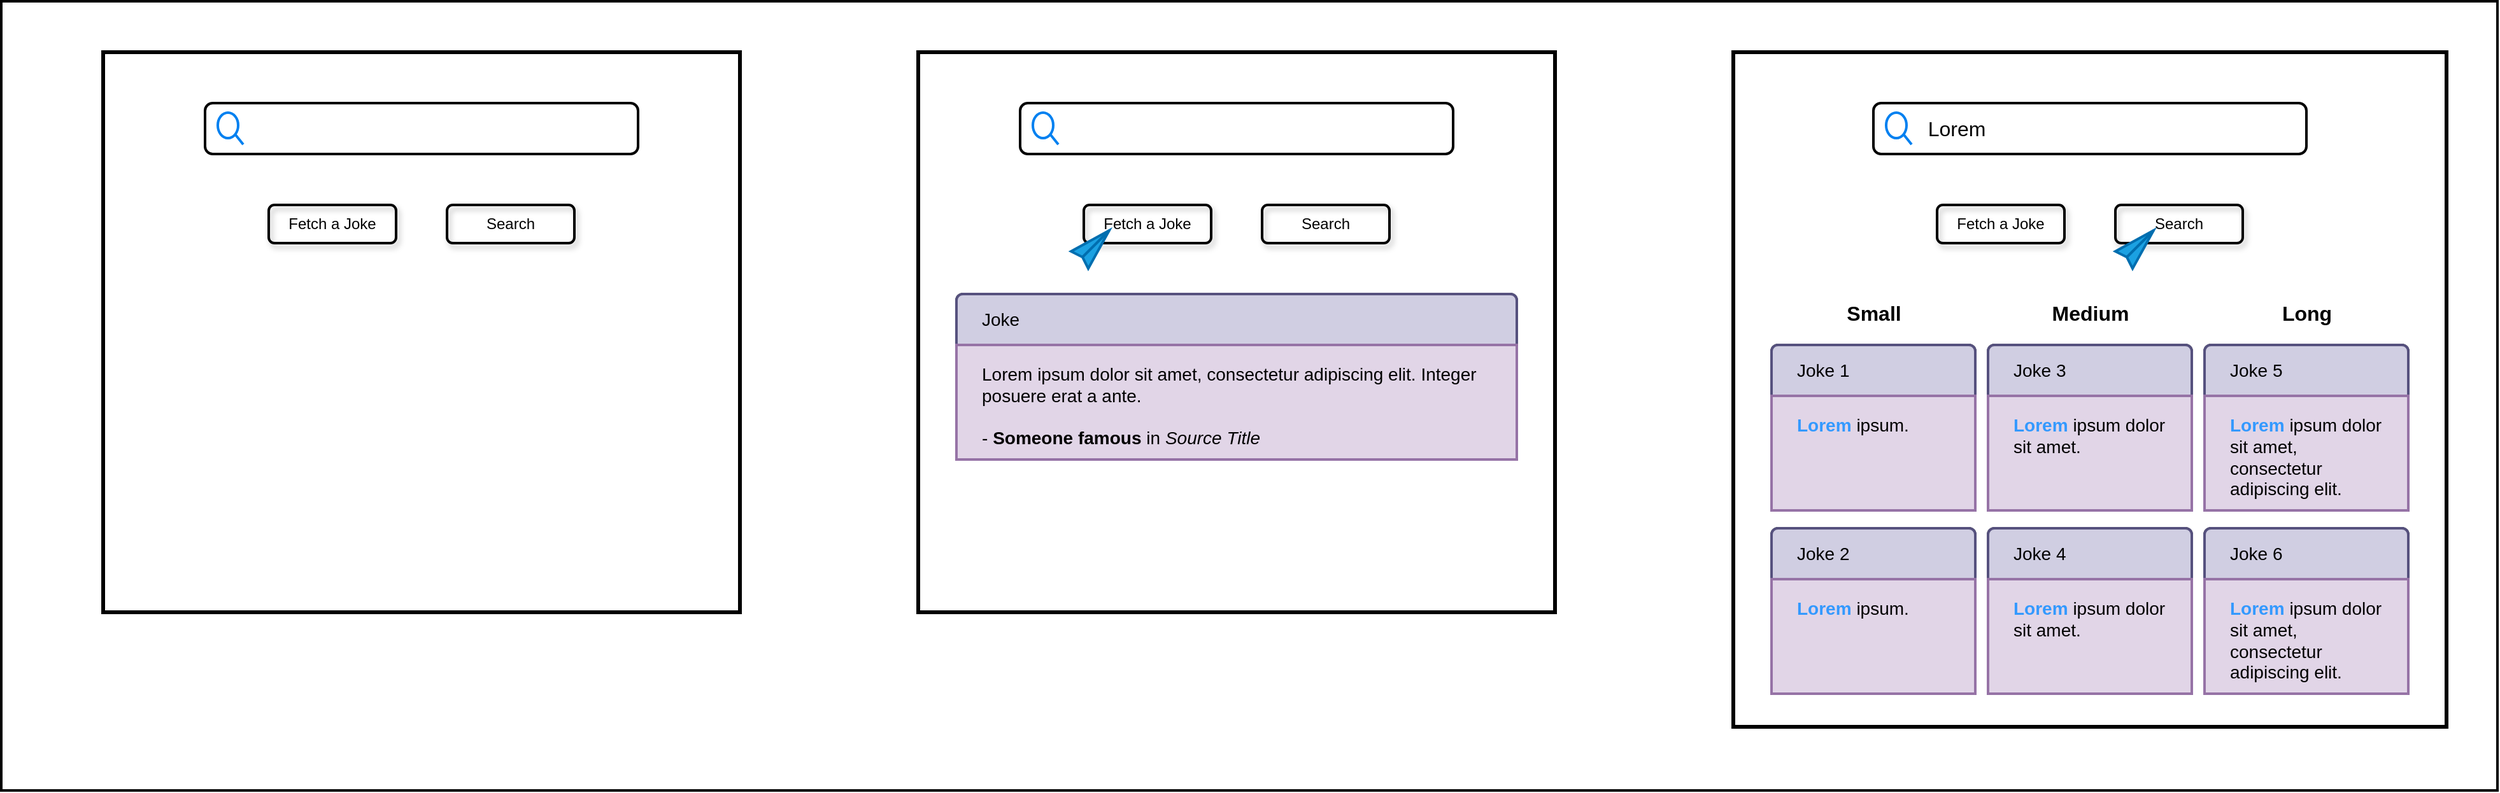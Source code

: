 <mxfile>
    <diagram id="FtW30SxdtJddkggEc5hT" name="Page-1">
        <mxGraphModel dx="1901" dy="615" grid="1" gridSize="10" guides="1" tooltips="1" connect="1" arrows="1" fold="1" page="1" pageScale="1" pageWidth="1169" pageHeight="827" background="#ffffff" math="0" shadow="0">
            <root>
                <mxCell id="0"/>
                <mxCell id="1" parent="0"/>
                <mxCell id="45" value="" style="rounded=0;whiteSpace=wrap;html=1;shadow=0;glass=0;sketch=0;strokeColor=#000000;strokeWidth=2;fontSize=16;fontColor=#3399FF;fillColor=none;" vertex="1" parent="1">
                    <mxGeometry x="-40" y="40" width="1960" height="620" as="geometry"/>
                </mxCell>
                <mxCell id="2" value="" style="rounded=0;whiteSpace=wrap;html=1;fillColor=none;strokeColor=#000000;strokeWidth=3;perimeterSpacing=0;" vertex="1" parent="1">
                    <mxGeometry x="40" y="80" width="500" height="440" as="geometry"/>
                </mxCell>
                <mxCell id="3" value="" style="rounded=1;whiteSpace=wrap;html=1;strokeColor=#000000;strokeWidth=2;fillColor=none;perimeterSpacing=0;glass=0;shadow=0;" vertex="1" parent="1">
                    <mxGeometry x="120" y="120" width="340" height="40" as="geometry"/>
                </mxCell>
                <mxCell id="5" value="&lt;font color=&quot;#000000&quot;&gt;Fetch a Joke&lt;/font&gt;" style="rounded=1;whiteSpace=wrap;html=1;shadow=1;glass=0;sketch=0;strokeColor=#000000;strokeWidth=2;fillColor=none;" vertex="1" parent="1">
                    <mxGeometry x="170" y="200" width="100" height="30" as="geometry"/>
                </mxCell>
                <mxCell id="6" value="&lt;font color=&quot;#000000&quot;&gt;Search&lt;/font&gt;" style="rounded=1;whiteSpace=wrap;html=1;shadow=1;glass=0;sketch=0;strokeColor=#000000;strokeWidth=2;fillColor=none;" vertex="1" parent="1">
                    <mxGeometry x="310" y="200" width="100" height="30" as="geometry"/>
                </mxCell>
                <mxCell id="7" value="" style="html=1;verticalLabelPosition=bottom;align=center;labelBackgroundColor=#ffffff;verticalAlign=top;strokeWidth=2;strokeColor=#0080F0;shadow=0;dashed=0;shape=mxgraph.ios7.icons.looking_glass;glass=0;sketch=0;fontColor=#000000;fillColor=none;" vertex="1" parent="1">
                    <mxGeometry x="130" y="127.5" width="20" height="25" as="geometry"/>
                </mxCell>
                <mxCell id="8" value="" style="rounded=0;whiteSpace=wrap;html=1;fillColor=none;strokeColor=#000000;strokeWidth=3;perimeterSpacing=0;" vertex="1" parent="1">
                    <mxGeometry x="680" y="80" width="500" height="440" as="geometry"/>
                </mxCell>
                <mxCell id="9" value="" style="rounded=1;whiteSpace=wrap;html=1;strokeColor=#000000;strokeWidth=2;fillColor=none;perimeterSpacing=0;glass=0;shadow=0;" vertex="1" parent="1">
                    <mxGeometry x="760" y="120" width="340" height="40" as="geometry"/>
                </mxCell>
                <mxCell id="10" value="&lt;font color=&quot;#000000&quot;&gt;Fetch a Joke&lt;/font&gt;" style="rounded=1;whiteSpace=wrap;html=1;shadow=1;glass=0;sketch=0;strokeColor=#000000;strokeWidth=2;fillColor=none;" vertex="1" parent="1">
                    <mxGeometry x="810" y="200" width="100" height="30" as="geometry"/>
                </mxCell>
                <mxCell id="11" value="&lt;font color=&quot;#000000&quot;&gt;Search&lt;/font&gt;" style="rounded=1;whiteSpace=wrap;html=1;shadow=1;glass=0;sketch=0;strokeColor=#000000;strokeWidth=2;fillColor=none;" vertex="1" parent="1">
                    <mxGeometry x="950" y="200" width="100" height="30" as="geometry"/>
                </mxCell>
                <mxCell id="12" value="" style="html=1;verticalLabelPosition=bottom;align=center;labelBackgroundColor=#ffffff;verticalAlign=top;strokeWidth=2;strokeColor=#0080F0;shadow=0;dashed=0;shape=mxgraph.ios7.icons.looking_glass;glass=0;sketch=0;fontColor=#000000;fillColor=none;" vertex="1" parent="1">
                    <mxGeometry x="770" y="127.5" width="20" height="25" as="geometry"/>
                </mxCell>
                <mxCell id="17" value="" style="rounded=0;whiteSpace=wrap;html=1;fillColor=none;strokeColor=#000000;strokeWidth=3;perimeterSpacing=0;" vertex="1" parent="1">
                    <mxGeometry x="1320" y="80" width="560" height="530" as="geometry"/>
                </mxCell>
                <mxCell id="13" value="" style="html=1;shadow=0;dashed=0;shape=mxgraph.bootstrap.rrect;rSize=5;strokeColor=#36393d;html=1;whiteSpace=wrap;fillColor=#eeeeee;glass=0;sketch=0;strokeWidth=2;" vertex="1" parent="1">
                    <mxGeometry x="710" y="270" width="440" height="120" as="geometry"/>
                </mxCell>
                <mxCell id="14" value="&lt;font color=&quot;#000000&quot;&gt;Joke&lt;/font&gt;" style="html=1;shadow=0;dashed=0;shape=mxgraph.bootstrap.topButton;rSize=5;perimeter=none;whiteSpace=wrap;resizeWidth=1;align=left;spacing=20;fontSize=14;glass=0;sketch=0;strokeWidth=2;fillColor=#d0cee2;strokeColor=#56517e;" vertex="1" parent="13">
                    <mxGeometry width="440.0" height="40" relative="1" as="geometry"/>
                </mxCell>
                <mxCell id="15" value="&lt;font color=&quot;#000000&quot;&gt;Lorem ipsum dolor sit amet, consectetur adipiscing elit. Integer posuere erat a ante.&lt;br&gt;&lt;font style=&quot;font-size: 14px&quot;&gt;&lt;br&gt;- &lt;b style=&quot;&quot;&gt;Someone famous&lt;/b&gt; in &lt;i style=&quot;&quot;&gt;Source Title&lt;/i&gt;&lt;/font&gt;&lt;/font&gt;" style="perimeter=none;html=1;whiteSpace=wrap;resizeWidth=1;verticalAlign=top;align=left;spacing=20;spacingTop=-10;fontSize=14;shadow=0;glass=0;sketch=0;strokeWidth=2;fillColor=#e1d5e7;strokeColor=#9673a6;" vertex="1" parent="13">
                    <mxGeometry width="440" height="90" relative="1" as="geometry">
                        <mxPoint y="40" as="offset"/>
                    </mxGeometry>
                </mxCell>
                <mxCell id="16" value="" style="html=1;verticalLabelPosition=bottom;align=center;labelBackgroundColor=#ffffff;verticalAlign=top;strokeWidth=2;strokeColor=#006EAF;shadow=0;dashed=0;shape=mxgraph.ios7.icons.pointer;glass=0;sketch=0;fontColor=#ffffff;fillColor=#1ba1e2;" vertex="1" parent="1">
                    <mxGeometry x="800" y="220" width="30" height="30" as="geometry"/>
                </mxCell>
                <mxCell id="18" value="" style="rounded=1;whiteSpace=wrap;html=1;strokeColor=#000000;strokeWidth=2;fillColor=none;perimeterSpacing=0;glass=0;shadow=0;" vertex="1" parent="1">
                    <mxGeometry x="1430" y="120" width="340" height="40" as="geometry"/>
                </mxCell>
                <mxCell id="19" value="&lt;font color=&quot;#000000&quot;&gt;Fetch a Joke&lt;/font&gt;" style="rounded=1;whiteSpace=wrap;html=1;shadow=1;glass=0;sketch=0;strokeColor=#000000;strokeWidth=2;fillColor=none;" vertex="1" parent="1">
                    <mxGeometry x="1480" y="200" width="100" height="30" as="geometry"/>
                </mxCell>
                <mxCell id="20" value="&lt;font color=&quot;#000000&quot;&gt;Search&lt;/font&gt;" style="rounded=1;whiteSpace=wrap;html=1;shadow=1;glass=0;sketch=0;strokeColor=#000000;strokeWidth=2;fillColor=none;" vertex="1" parent="1">
                    <mxGeometry x="1620" y="200" width="100" height="30" as="geometry"/>
                </mxCell>
                <mxCell id="21" value="" style="html=1;verticalLabelPosition=bottom;align=center;labelBackgroundColor=#ffffff;verticalAlign=top;strokeWidth=2;strokeColor=#0080F0;shadow=0;dashed=0;shape=mxgraph.ios7.icons.looking_glass;glass=0;sketch=0;fontColor=#000000;fillColor=none;" vertex="1" parent="1">
                    <mxGeometry x="1440" y="127.5" width="20" height="25" as="geometry"/>
                </mxCell>
                <mxCell id="22" value="" style="html=1;shadow=0;dashed=0;shape=mxgraph.bootstrap.rrect;rSize=5;strokeColor=#36393d;html=1;whiteSpace=wrap;fillColor=#eeeeee;glass=0;sketch=0;strokeWidth=2;" vertex="1" parent="1">
                    <mxGeometry x="1350" y="310" width="160" height="120" as="geometry"/>
                </mxCell>
                <mxCell id="23" value="&lt;font color=&quot;#000000&quot;&gt;Joke 1&lt;/font&gt;" style="html=1;shadow=0;dashed=0;shape=mxgraph.bootstrap.topButton;rSize=5;perimeter=none;whiteSpace=wrap;resizeWidth=1;align=left;spacing=20;fontSize=14;glass=0;sketch=0;strokeWidth=2;fillColor=#d0cee2;strokeColor=#56517e;" vertex="1" parent="22">
                    <mxGeometry width="160.0" height="40" relative="1" as="geometry"/>
                </mxCell>
                <mxCell id="24" value="&lt;b style=&quot;&quot;&gt;&lt;font color=&quot;#3399ff&quot;&gt;Lorem &lt;/font&gt;&lt;/b&gt;&lt;font color=&quot;#000000&quot;&gt;ipsum&lt;/font&gt;&lt;span style=&quot;color: rgb(0, 0, 0);&quot;&gt;.&lt;/span&gt;&lt;font color=&quot;#000000&quot;&gt;&lt;font style=&quot;font-size: 14px&quot;&gt;&lt;br&gt;&lt;/font&gt;&lt;/font&gt;" style="perimeter=none;html=1;whiteSpace=wrap;resizeWidth=1;verticalAlign=top;align=left;spacing=20;spacingTop=-10;fontSize=14;shadow=0;glass=0;sketch=0;strokeWidth=2;fillColor=#e1d5e7;strokeColor=#9673a6;" vertex="1" parent="22">
                    <mxGeometry width="160" height="90" relative="1" as="geometry">
                        <mxPoint y="40" as="offset"/>
                    </mxGeometry>
                </mxCell>
                <mxCell id="25" value="" style="html=1;verticalLabelPosition=bottom;align=center;labelBackgroundColor=#ffffff;verticalAlign=top;strokeWidth=2;strokeColor=#006EAF;shadow=0;dashed=0;shape=mxgraph.ios7.icons.pointer;glass=0;sketch=0;fontColor=#ffffff;fillColor=#1ba1e2;" vertex="1" parent="1">
                    <mxGeometry x="1620" y="220" width="30" height="30" as="geometry"/>
                </mxCell>
                <mxCell id="26" value="" style="html=1;shadow=0;dashed=0;shape=mxgraph.bootstrap.rrect;rSize=5;strokeColor=#36393d;html=1;whiteSpace=wrap;fillColor=#eeeeee;glass=0;sketch=0;strokeWidth=2;" vertex="1" parent="1">
                    <mxGeometry x="1520" y="310" width="160" height="120" as="geometry"/>
                </mxCell>
                <mxCell id="27" value="&lt;font color=&quot;#000000&quot;&gt;Joke 3&lt;/font&gt;" style="html=1;shadow=0;dashed=0;shape=mxgraph.bootstrap.topButton;rSize=5;perimeter=none;whiteSpace=wrap;resizeWidth=1;align=left;spacing=20;fontSize=14;glass=0;sketch=0;strokeWidth=2;fillColor=#d0cee2;strokeColor=#56517e;" vertex="1" parent="26">
                    <mxGeometry width="160.0" height="40" relative="1" as="geometry"/>
                </mxCell>
                <mxCell id="28" value="&lt;b style=&quot;&quot;&gt;&lt;font color=&quot;#3399ff&quot;&gt;Lorem &lt;/font&gt;&lt;/b&gt;&lt;font color=&quot;#000000&quot;&gt;ipsum dolor sit amet&lt;/font&gt;&lt;span style=&quot;color: rgb(0, 0, 0);&quot;&gt;.&lt;/span&gt;" style="perimeter=none;html=1;whiteSpace=wrap;resizeWidth=1;verticalAlign=top;align=left;spacing=20;spacingTop=-10;fontSize=14;shadow=0;glass=0;sketch=0;strokeWidth=2;fillColor=#e1d5e7;strokeColor=#9673a6;" vertex="1" parent="26">
                    <mxGeometry width="160" height="90" relative="1" as="geometry">
                        <mxPoint y="40" as="offset"/>
                    </mxGeometry>
                </mxCell>
                <mxCell id="29" value="" style="html=1;shadow=0;dashed=0;shape=mxgraph.bootstrap.rrect;rSize=5;strokeColor=#36393d;html=1;whiteSpace=wrap;fillColor=#eeeeee;glass=0;sketch=0;strokeWidth=2;" vertex="1" parent="1">
                    <mxGeometry x="1690" y="310" width="160" height="120" as="geometry"/>
                </mxCell>
                <mxCell id="30" value="&lt;font color=&quot;#000000&quot;&gt;Joke 5&lt;/font&gt;" style="html=1;shadow=0;dashed=0;shape=mxgraph.bootstrap.topButton;rSize=5;perimeter=none;whiteSpace=wrap;resizeWidth=1;align=left;spacing=20;fontSize=14;glass=0;sketch=0;strokeWidth=2;fillColor=#d0cee2;strokeColor=#56517e;" vertex="1" parent="29">
                    <mxGeometry width="160.0" height="40" relative="1" as="geometry"/>
                </mxCell>
                <mxCell id="31" value="&lt;b&gt;&lt;font color=&quot;#3399ff&quot;&gt;Lorem&amp;nbsp;&lt;/font&gt;&lt;/b&gt;&lt;font color=&quot;#000000&quot;&gt;ipsum dolor sit amet&lt;/font&gt;&lt;span style=&quot;color: rgb(0, 0, 0);&quot;&gt;, consectetur adipiscing elit.&lt;/span&gt;" style="perimeter=none;html=1;whiteSpace=wrap;resizeWidth=1;verticalAlign=top;align=left;spacing=20;spacingTop=-10;fontSize=14;shadow=0;glass=0;sketch=0;strokeWidth=2;fillColor=#e1d5e7;strokeColor=#9673a6;" vertex="1" parent="29">
                    <mxGeometry width="160" height="90" relative="1" as="geometry">
                        <mxPoint y="40" as="offset"/>
                    </mxGeometry>
                </mxCell>
                <mxCell id="32" value="" style="html=1;shadow=0;dashed=0;shape=mxgraph.bootstrap.rrect;rSize=5;strokeColor=#36393d;html=1;whiteSpace=wrap;fillColor=#eeeeee;glass=0;sketch=0;strokeWidth=2;" vertex="1" parent="1">
                    <mxGeometry x="1350" y="454" width="160" height="120" as="geometry"/>
                </mxCell>
                <mxCell id="33" value="&lt;font color=&quot;#000000&quot;&gt;Joke 2&lt;/font&gt;" style="html=1;shadow=0;dashed=0;shape=mxgraph.bootstrap.topButton;rSize=5;perimeter=none;whiteSpace=wrap;resizeWidth=1;align=left;spacing=20;fontSize=14;glass=0;sketch=0;strokeWidth=2;fillColor=#d0cee2;strokeColor=#56517e;" vertex="1" parent="32">
                    <mxGeometry width="160.0" height="40" relative="1" as="geometry"/>
                </mxCell>
                <mxCell id="34" value="&lt;b&gt;&lt;font color=&quot;#3399ff&quot;&gt;Lorem&amp;nbsp;&lt;/font&gt;&lt;/b&gt;&lt;font color=&quot;#000000&quot;&gt;ipsum.&lt;/font&gt;&lt;font color=&quot;#000000&quot;&gt;&lt;font style=&quot;font-size: 14px&quot;&gt;&lt;br&gt;&lt;/font&gt;&lt;/font&gt;" style="perimeter=none;html=1;whiteSpace=wrap;resizeWidth=1;verticalAlign=top;align=left;spacing=20;spacingTop=-10;fontSize=14;shadow=0;glass=0;sketch=0;strokeWidth=2;fillColor=#e1d5e7;strokeColor=#9673a6;" vertex="1" parent="32">
                    <mxGeometry width="160" height="90" relative="1" as="geometry">
                        <mxPoint y="40" as="offset"/>
                    </mxGeometry>
                </mxCell>
                <mxCell id="35" value="" style="html=1;shadow=0;dashed=0;shape=mxgraph.bootstrap.rrect;rSize=5;strokeColor=#36393d;html=1;whiteSpace=wrap;fillColor=#eeeeee;glass=0;sketch=0;strokeWidth=2;" vertex="1" parent="1">
                    <mxGeometry x="1520" y="454" width="160" height="120" as="geometry"/>
                </mxCell>
                <mxCell id="36" value="&lt;font color=&quot;#000000&quot;&gt;Joke 4&lt;/font&gt;" style="html=1;shadow=0;dashed=0;shape=mxgraph.bootstrap.topButton;rSize=5;perimeter=none;whiteSpace=wrap;resizeWidth=1;align=left;spacing=20;fontSize=14;glass=0;sketch=0;strokeWidth=2;fillColor=#d0cee2;strokeColor=#56517e;" vertex="1" parent="35">
                    <mxGeometry width="160.0" height="40" relative="1" as="geometry"/>
                </mxCell>
                <mxCell id="37" value="&lt;b&gt;&lt;font color=&quot;#3399ff&quot;&gt;Lorem&amp;nbsp;&lt;/font&gt;&lt;/b&gt;&lt;font color=&quot;#000000&quot;&gt;ipsum dolor sit amet&lt;/font&gt;&lt;span style=&quot;color: rgb(0, 0, 0);&quot;&gt;.&lt;/span&gt;&lt;font color=&quot;#000000&quot;&gt;&lt;font style=&quot;font-size: 14px&quot;&gt;&lt;br&gt;&lt;/font&gt;&lt;/font&gt;" style="perimeter=none;html=1;whiteSpace=wrap;resizeWidth=1;verticalAlign=top;align=left;spacing=20;spacingTop=-10;fontSize=14;shadow=0;glass=0;sketch=0;strokeWidth=2;fillColor=#e1d5e7;strokeColor=#9673a6;" vertex="1" parent="35">
                    <mxGeometry width="160" height="90" relative="1" as="geometry">
                        <mxPoint y="40" as="offset"/>
                    </mxGeometry>
                </mxCell>
                <mxCell id="38" value="" style="html=1;shadow=0;dashed=0;shape=mxgraph.bootstrap.rrect;rSize=5;strokeColor=#36393d;html=1;whiteSpace=wrap;fillColor=#eeeeee;glass=0;sketch=0;strokeWidth=2;" vertex="1" parent="1">
                    <mxGeometry x="1690" y="454" width="160" height="120" as="geometry"/>
                </mxCell>
                <mxCell id="39" value="&lt;font color=&quot;#000000&quot;&gt;Joke 6&lt;/font&gt;" style="html=1;shadow=0;dashed=0;shape=mxgraph.bootstrap.topButton;rSize=5;perimeter=none;whiteSpace=wrap;resizeWidth=1;align=left;spacing=20;fontSize=14;glass=0;sketch=0;strokeWidth=2;fillColor=#d0cee2;strokeColor=#56517e;" vertex="1" parent="38">
                    <mxGeometry width="160.0" height="40" relative="1" as="geometry"/>
                </mxCell>
                <mxCell id="40" value="&lt;b&gt;&lt;font color=&quot;#3399ff&quot;&gt;Lorem&amp;nbsp;&lt;/font&gt;&lt;/b&gt;&lt;font color=&quot;#000000&quot;&gt;ipsum dolor sit amet&lt;/font&gt;&lt;span style=&quot;color: rgb(0, 0, 0);&quot;&gt;, consectetur adipiscing elit.&lt;/span&gt;&lt;font color=&quot;#000000&quot;&gt;&lt;font style=&quot;font-size: 14px&quot;&gt;&lt;br&gt;&lt;/font&gt;&lt;/font&gt;" style="perimeter=none;html=1;whiteSpace=wrap;resizeWidth=1;verticalAlign=top;align=left;spacing=20;spacingTop=-10;fontSize=14;shadow=0;glass=0;sketch=0;strokeWidth=2;fillColor=#e1d5e7;strokeColor=#9673a6;" vertex="1" parent="38">
                    <mxGeometry width="160" height="90" relative="1" as="geometry">
                        <mxPoint y="40" as="offset"/>
                    </mxGeometry>
                </mxCell>
                <mxCell id="41" value="&lt;font style=&quot;font-size: 16px;&quot;&gt;&lt;b&gt;Small&lt;/b&gt;&lt;/font&gt;" style="text;html=1;align=center;verticalAlign=middle;resizable=0;points=[];autosize=1;strokeColor=none;fillColor=none;fontColor=#000000;" vertex="1" parent="1">
                    <mxGeometry x="1395" y="270" width="70" height="30" as="geometry"/>
                </mxCell>
                <mxCell id="42" value="&lt;font style=&quot;font-size: 16px;&quot;&gt;&lt;b&gt;Medium&lt;/b&gt;&lt;/font&gt;" style="text;html=1;align=center;verticalAlign=middle;resizable=0;points=[];autosize=1;strokeColor=none;fillColor=none;fontColor=#000000;" vertex="1" parent="1">
                    <mxGeometry x="1560" y="270" width="80" height="30" as="geometry"/>
                </mxCell>
                <mxCell id="43" value="&lt;font style=&quot;font-size: 16px;&quot;&gt;&lt;b&gt;Long&lt;/b&gt;&lt;/font&gt;" style="text;html=1;align=center;verticalAlign=middle;resizable=0;points=[];autosize=1;strokeColor=none;fillColor=none;fontColor=#000000;" vertex="1" parent="1">
                    <mxGeometry x="1740" y="270" width="60" height="30" as="geometry"/>
                </mxCell>
                <mxCell id="44" value="Lorem" style="text;html=1;align=center;verticalAlign=middle;resizable=0;points=[];autosize=1;strokeColor=none;fillColor=none;fontSize=16;fontColor=#000000;" vertex="1" parent="1">
                    <mxGeometry x="1460" y="125" width="70" height="30" as="geometry"/>
                </mxCell>
            </root>
        </mxGraphModel>
    </diagram>
</mxfile>